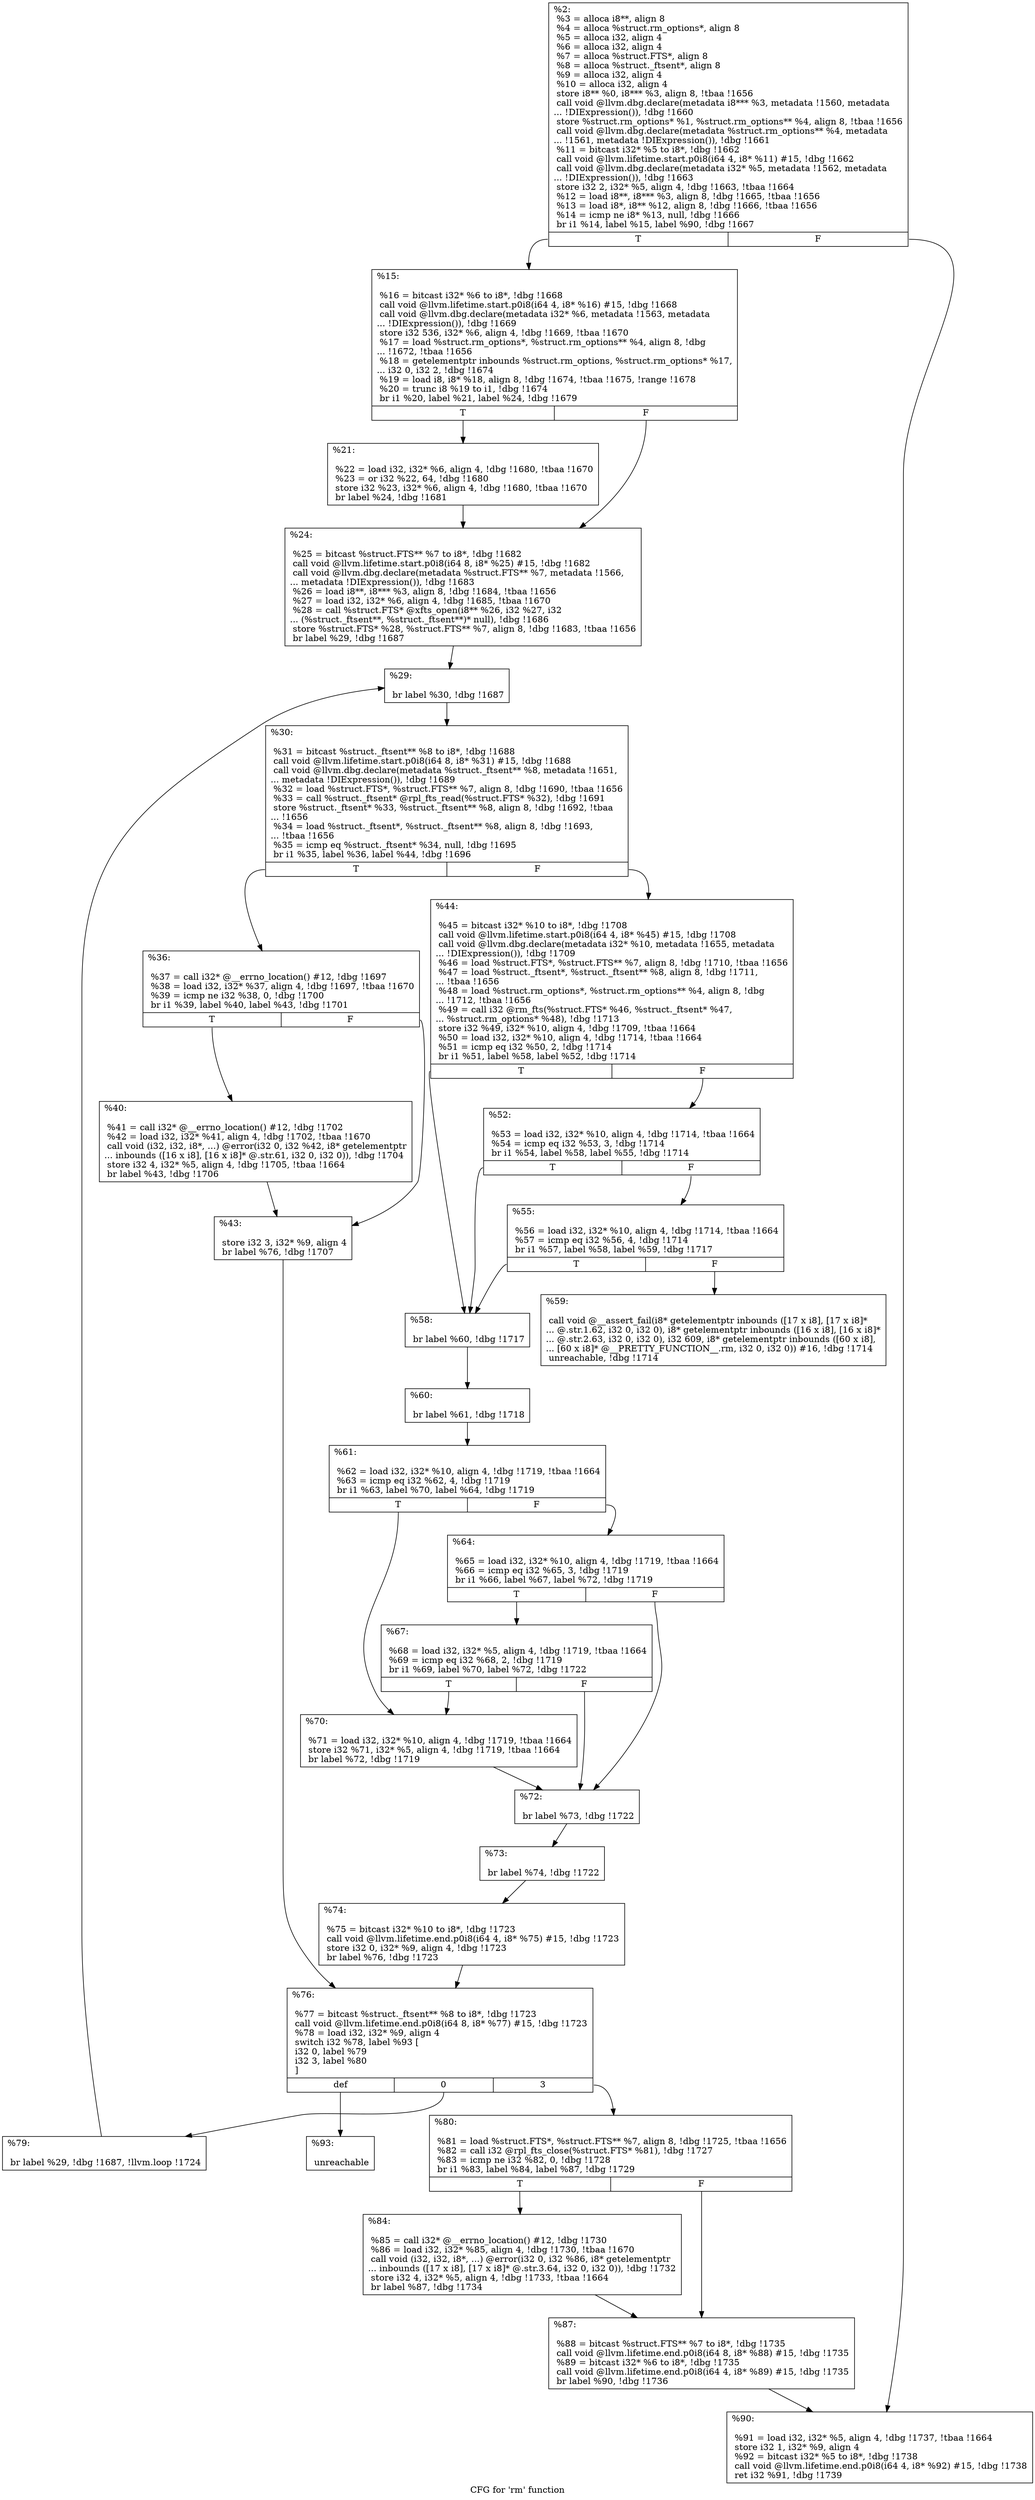 digraph "CFG for 'rm' function" {
	label="CFG for 'rm' function";

	Node0x270a310 [shape=record,label="{%2:\l  %3 = alloca i8**, align 8\l  %4 = alloca %struct.rm_options*, align 8\l  %5 = alloca i32, align 4\l  %6 = alloca i32, align 4\l  %7 = alloca %struct.FTS*, align 8\l  %8 = alloca %struct._ftsent*, align 8\l  %9 = alloca i32, align 4\l  %10 = alloca i32, align 4\l  store i8** %0, i8*** %3, align 8, !tbaa !1656\l  call void @llvm.dbg.declare(metadata i8*** %3, metadata !1560, metadata\l... !DIExpression()), !dbg !1660\l  store %struct.rm_options* %1, %struct.rm_options** %4, align 8, !tbaa !1656\l  call void @llvm.dbg.declare(metadata %struct.rm_options** %4, metadata\l... !1561, metadata !DIExpression()), !dbg !1661\l  %11 = bitcast i32* %5 to i8*, !dbg !1662\l  call void @llvm.lifetime.start.p0i8(i64 4, i8* %11) #15, !dbg !1662\l  call void @llvm.dbg.declare(metadata i32* %5, metadata !1562, metadata\l... !DIExpression()), !dbg !1663\l  store i32 2, i32* %5, align 4, !dbg !1663, !tbaa !1664\l  %12 = load i8**, i8*** %3, align 8, !dbg !1665, !tbaa !1656\l  %13 = load i8*, i8** %12, align 8, !dbg !1666, !tbaa !1656\l  %14 = icmp ne i8* %13, null, !dbg !1666\l  br i1 %14, label %15, label %90, !dbg !1667\l|{<s0>T|<s1>F}}"];
	Node0x270a310:s0 -> Node0x270c320;
	Node0x270a310:s1 -> Node0x270cb40;
	Node0x270c320 [shape=record,label="{%15:\l\l  %16 = bitcast i32* %6 to i8*, !dbg !1668\l  call void @llvm.lifetime.start.p0i8(i64 4, i8* %16) #15, !dbg !1668\l  call void @llvm.dbg.declare(metadata i32* %6, metadata !1563, metadata\l... !DIExpression()), !dbg !1669\l  store i32 536, i32* %6, align 4, !dbg !1669, !tbaa !1670\l  %17 = load %struct.rm_options*, %struct.rm_options** %4, align 8, !dbg\l... !1672, !tbaa !1656\l  %18 = getelementptr inbounds %struct.rm_options, %struct.rm_options* %17,\l... i32 0, i32 2, !dbg !1674\l  %19 = load i8, i8* %18, align 8, !dbg !1674, !tbaa !1675, !range !1678\l  %20 = trunc i8 %19 to i1, !dbg !1674\l  br i1 %20, label %21, label %24, !dbg !1679\l|{<s0>T|<s1>F}}"];
	Node0x270c320:s0 -> Node0x270c370;
	Node0x270c320:s1 -> Node0x270c3c0;
	Node0x270c370 [shape=record,label="{%21:\l\l  %22 = load i32, i32* %6, align 4, !dbg !1680, !tbaa !1670\l  %23 = or i32 %22, 64, !dbg !1680\l  store i32 %23, i32* %6, align 4, !dbg !1680, !tbaa !1670\l  br label %24, !dbg !1681\l}"];
	Node0x270c370 -> Node0x270c3c0;
	Node0x270c3c0 [shape=record,label="{%24:\l\l  %25 = bitcast %struct.FTS** %7 to i8*, !dbg !1682\l  call void @llvm.lifetime.start.p0i8(i64 8, i8* %25) #15, !dbg !1682\l  call void @llvm.dbg.declare(metadata %struct.FTS** %7, metadata !1566,\l... metadata !DIExpression()), !dbg !1683\l  %26 = load i8**, i8*** %3, align 8, !dbg !1684, !tbaa !1656\l  %27 = load i32, i32* %6, align 4, !dbg !1685, !tbaa !1670\l  %28 = call %struct.FTS* @xfts_open(i8** %26, i32 %27, i32\l... (%struct._ftsent**, %struct._ftsent**)* null), !dbg !1686\l  store %struct.FTS* %28, %struct.FTS** %7, align 8, !dbg !1683, !tbaa !1656\l  br label %29, !dbg !1687\l}"];
	Node0x270c3c0 -> Node0x270c410;
	Node0x270c410 [shape=record,label="{%29:\l\l  br label %30, !dbg !1687\l}"];
	Node0x270c410 -> Node0x270c460;
	Node0x270c460 [shape=record,label="{%30:\l\l  %31 = bitcast %struct._ftsent** %8 to i8*, !dbg !1688\l  call void @llvm.lifetime.start.p0i8(i64 8, i8* %31) #15, !dbg !1688\l  call void @llvm.dbg.declare(metadata %struct._ftsent** %8, metadata !1651,\l... metadata !DIExpression()), !dbg !1689\l  %32 = load %struct.FTS*, %struct.FTS** %7, align 8, !dbg !1690, !tbaa !1656\l  %33 = call %struct._ftsent* @rpl_fts_read(%struct.FTS* %32), !dbg !1691\l  store %struct._ftsent* %33, %struct._ftsent** %8, align 8, !dbg !1692, !tbaa\l... !1656\l  %34 = load %struct._ftsent*, %struct._ftsent** %8, align 8, !dbg !1693,\l... !tbaa !1656\l  %35 = icmp eq %struct._ftsent* %34, null, !dbg !1695\l  br i1 %35, label %36, label %44, !dbg !1696\l|{<s0>T|<s1>F}}"];
	Node0x270c460:s0 -> Node0x270c4b0;
	Node0x270c460:s1 -> Node0x270c5a0;
	Node0x270c4b0 [shape=record,label="{%36:\l\l  %37 = call i32* @__errno_location() #12, !dbg !1697\l  %38 = load i32, i32* %37, align 4, !dbg !1697, !tbaa !1670\l  %39 = icmp ne i32 %38, 0, !dbg !1700\l  br i1 %39, label %40, label %43, !dbg !1701\l|{<s0>T|<s1>F}}"];
	Node0x270c4b0:s0 -> Node0x270c500;
	Node0x270c4b0:s1 -> Node0x270c550;
	Node0x270c500 [shape=record,label="{%40:\l\l  %41 = call i32* @__errno_location() #12, !dbg !1702\l  %42 = load i32, i32* %41, align 4, !dbg !1702, !tbaa !1670\l  call void (i32, i32, i8*, ...) @error(i32 0, i32 %42, i8* getelementptr\l... inbounds ([16 x i8], [16 x i8]* @.str.61, i32 0, i32 0)), !dbg !1704\l  store i32 4, i32* %5, align 4, !dbg !1705, !tbaa !1664\l  br label %43, !dbg !1706\l}"];
	Node0x270c500 -> Node0x270c550;
	Node0x270c550 [shape=record,label="{%43:\l\l  store i32 3, i32* %9, align 4\l  br label %76, !dbg !1707\l}"];
	Node0x270c550 -> Node0x270c9b0;
	Node0x270c5a0 [shape=record,label="{%44:\l\l  %45 = bitcast i32* %10 to i8*, !dbg !1708\l  call void @llvm.lifetime.start.p0i8(i64 4, i8* %45) #15, !dbg !1708\l  call void @llvm.dbg.declare(metadata i32* %10, metadata !1655, metadata\l... !DIExpression()), !dbg !1709\l  %46 = load %struct.FTS*, %struct.FTS** %7, align 8, !dbg !1710, !tbaa !1656\l  %47 = load %struct._ftsent*, %struct._ftsent** %8, align 8, !dbg !1711,\l... !tbaa !1656\l  %48 = load %struct.rm_options*, %struct.rm_options** %4, align 8, !dbg\l... !1712, !tbaa !1656\l  %49 = call i32 @rm_fts(%struct.FTS* %46, %struct._ftsent* %47,\l... %struct.rm_options* %48), !dbg !1713\l  store i32 %49, i32* %10, align 4, !dbg !1709, !tbaa !1664\l  %50 = load i32, i32* %10, align 4, !dbg !1714, !tbaa !1664\l  %51 = icmp eq i32 %50, 2, !dbg !1714\l  br i1 %51, label %58, label %52, !dbg !1714\l|{<s0>T|<s1>F}}"];
	Node0x270c5a0:s0 -> Node0x270c690;
	Node0x270c5a0:s1 -> Node0x270c5f0;
	Node0x270c5f0 [shape=record,label="{%52:\l\l  %53 = load i32, i32* %10, align 4, !dbg !1714, !tbaa !1664\l  %54 = icmp eq i32 %53, 3, !dbg !1714\l  br i1 %54, label %58, label %55, !dbg !1714\l|{<s0>T|<s1>F}}"];
	Node0x270c5f0:s0 -> Node0x270c690;
	Node0x270c5f0:s1 -> Node0x270c640;
	Node0x270c640 [shape=record,label="{%55:\l\l  %56 = load i32, i32* %10, align 4, !dbg !1714, !tbaa !1664\l  %57 = icmp eq i32 %56, 4, !dbg !1714\l  br i1 %57, label %58, label %59, !dbg !1717\l|{<s0>T|<s1>F}}"];
	Node0x270c640:s0 -> Node0x270c690;
	Node0x270c640:s1 -> Node0x270c6e0;
	Node0x270c690 [shape=record,label="{%58:\l\l  br label %60, !dbg !1717\l}"];
	Node0x270c690 -> Node0x270c730;
	Node0x270c6e0 [shape=record,label="{%59:\l\l  call void @__assert_fail(i8* getelementptr inbounds ([17 x i8], [17 x i8]*\l... @.str.1.62, i32 0, i32 0), i8* getelementptr inbounds ([16 x i8], [16 x i8]*\l... @.str.2.63, i32 0, i32 0), i32 609, i8* getelementptr inbounds ([60 x i8],\l... [60 x i8]* @__PRETTY_FUNCTION__.rm, i32 0, i32 0)) #16, !dbg !1714\l  unreachable, !dbg !1714\l}"];
	Node0x270c730 [shape=record,label="{%60:\l\l  br label %61, !dbg !1718\l}"];
	Node0x270c730 -> Node0x270c780;
	Node0x270c780 [shape=record,label="{%61:\l\l  %62 = load i32, i32* %10, align 4, !dbg !1719, !tbaa !1664\l  %63 = icmp eq i32 %62, 4, !dbg !1719\l  br i1 %63, label %70, label %64, !dbg !1719\l|{<s0>T|<s1>F}}"];
	Node0x270c780:s0 -> Node0x270c870;
	Node0x270c780:s1 -> Node0x270c7d0;
	Node0x270c7d0 [shape=record,label="{%64:\l\l  %65 = load i32, i32* %10, align 4, !dbg !1719, !tbaa !1664\l  %66 = icmp eq i32 %65, 3, !dbg !1719\l  br i1 %66, label %67, label %72, !dbg !1719\l|{<s0>T|<s1>F}}"];
	Node0x270c7d0:s0 -> Node0x270c820;
	Node0x270c7d0:s1 -> Node0x270c8c0;
	Node0x270c820 [shape=record,label="{%67:\l\l  %68 = load i32, i32* %5, align 4, !dbg !1719, !tbaa !1664\l  %69 = icmp eq i32 %68, 2, !dbg !1719\l  br i1 %69, label %70, label %72, !dbg !1722\l|{<s0>T|<s1>F}}"];
	Node0x270c820:s0 -> Node0x270c870;
	Node0x270c820:s1 -> Node0x270c8c0;
	Node0x270c870 [shape=record,label="{%70:\l\l  %71 = load i32, i32* %10, align 4, !dbg !1719, !tbaa !1664\l  store i32 %71, i32* %5, align 4, !dbg !1719, !tbaa !1664\l  br label %72, !dbg !1719\l}"];
	Node0x270c870 -> Node0x270c8c0;
	Node0x270c8c0 [shape=record,label="{%72:\l\l  br label %73, !dbg !1722\l}"];
	Node0x270c8c0 -> Node0x270c910;
	Node0x270c910 [shape=record,label="{%73:\l\l  br label %74, !dbg !1722\l}"];
	Node0x270c910 -> Node0x270c960;
	Node0x270c960 [shape=record,label="{%74:\l\l  %75 = bitcast i32* %10 to i8*, !dbg !1723\l  call void @llvm.lifetime.end.p0i8(i64 4, i8* %75) #15, !dbg !1723\l  store i32 0, i32* %9, align 4, !dbg !1723\l  br label %76, !dbg !1723\l}"];
	Node0x270c960 -> Node0x270c9b0;
	Node0x270c9b0 [shape=record,label="{%76:\l\l  %77 = bitcast %struct._ftsent** %8 to i8*, !dbg !1723\l  call void @llvm.lifetime.end.p0i8(i64 8, i8* %77) #15, !dbg !1723\l  %78 = load i32, i32* %9, align 4\l  switch i32 %78, label %93 [\l    i32 0, label %79\l    i32 3, label %80\l  ]\l|{<s0>def|<s1>0|<s2>3}}"];
	Node0x270c9b0:s0 -> Node0x270cb90;
	Node0x270c9b0:s1 -> Node0x270ca00;
	Node0x270c9b0:s2 -> Node0x270ca50;
	Node0x270ca00 [shape=record,label="{%79:\l\l  br label %29, !dbg !1687, !llvm.loop !1724\l}"];
	Node0x270ca00 -> Node0x270c410;
	Node0x270ca50 [shape=record,label="{%80:\l\l  %81 = load %struct.FTS*, %struct.FTS** %7, align 8, !dbg !1725, !tbaa !1656\l  %82 = call i32 @rpl_fts_close(%struct.FTS* %81), !dbg !1727\l  %83 = icmp ne i32 %82, 0, !dbg !1728\l  br i1 %83, label %84, label %87, !dbg !1729\l|{<s0>T|<s1>F}}"];
	Node0x270ca50:s0 -> Node0x270caa0;
	Node0x270ca50:s1 -> Node0x270caf0;
	Node0x270caa0 [shape=record,label="{%84:\l\l  %85 = call i32* @__errno_location() #12, !dbg !1730\l  %86 = load i32, i32* %85, align 4, !dbg !1730, !tbaa !1670\l  call void (i32, i32, i8*, ...) @error(i32 0, i32 %86, i8* getelementptr\l... inbounds ([17 x i8], [17 x i8]* @.str.3.64, i32 0, i32 0)), !dbg !1732\l  store i32 4, i32* %5, align 4, !dbg !1733, !tbaa !1664\l  br label %87, !dbg !1734\l}"];
	Node0x270caa0 -> Node0x270caf0;
	Node0x270caf0 [shape=record,label="{%87:\l\l  %88 = bitcast %struct.FTS** %7 to i8*, !dbg !1735\l  call void @llvm.lifetime.end.p0i8(i64 8, i8* %88) #15, !dbg !1735\l  %89 = bitcast i32* %6 to i8*, !dbg !1735\l  call void @llvm.lifetime.end.p0i8(i64 4, i8* %89) #15, !dbg !1735\l  br label %90, !dbg !1736\l}"];
	Node0x270caf0 -> Node0x270cb40;
	Node0x270cb40 [shape=record,label="{%90:\l\l  %91 = load i32, i32* %5, align 4, !dbg !1737, !tbaa !1664\l  store i32 1, i32* %9, align 4\l  %92 = bitcast i32* %5 to i8*, !dbg !1738\l  call void @llvm.lifetime.end.p0i8(i64 4, i8* %92) #15, !dbg !1738\l  ret i32 %91, !dbg !1739\l}"];
	Node0x270cb90 [shape=record,label="{%93:\l\l  unreachable\l}"];
}
